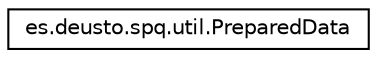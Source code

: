 digraph "Representación gráfica de la clase"
{
 // LATEX_PDF_SIZE
  edge [fontname="Helvetica",fontsize="10",labelfontname="Helvetica",labelfontsize="10"];
  node [fontname="Helvetica",fontsize="10",shape=record];
  rankdir="LR";
  Node0 [label="es.deusto.spq.util.PreparedData",height=0.2,width=0.4,color="black", fillcolor="white", style="filled",URL="$classes_1_1deusto_1_1spq_1_1util_1_1_prepared_data.html",tooltip=" "];
}
